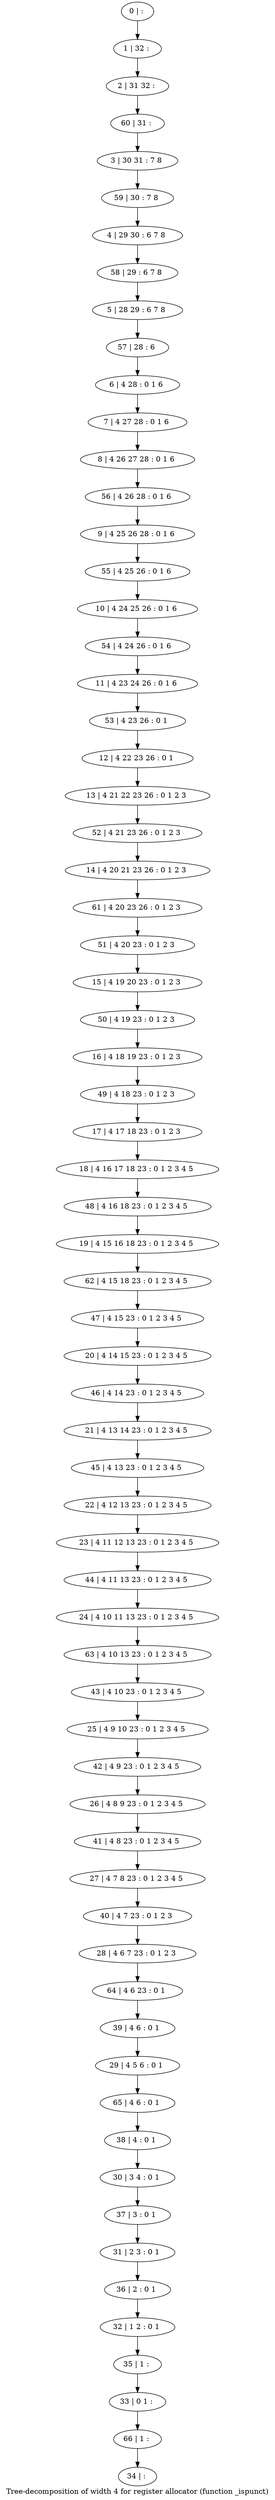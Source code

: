 digraph G {
graph [label="Tree-decomposition of width 4 for register allocator (function _ispunct)"]
0[label="0 | : "];
1[label="1 | 32 : "];
2[label="2 | 31 32 : "];
3[label="3 | 30 31 : 7 8 "];
4[label="4 | 29 30 : 6 7 8 "];
5[label="5 | 28 29 : 6 7 8 "];
6[label="6 | 4 28 : 0 1 6 "];
7[label="7 | 4 27 28 : 0 1 6 "];
8[label="8 | 4 26 27 28 : 0 1 6 "];
9[label="9 | 4 25 26 28 : 0 1 6 "];
10[label="10 | 4 24 25 26 : 0 1 6 "];
11[label="11 | 4 23 24 26 : 0 1 6 "];
12[label="12 | 4 22 23 26 : 0 1 "];
13[label="13 | 4 21 22 23 26 : 0 1 2 3 "];
14[label="14 | 4 20 21 23 26 : 0 1 2 3 "];
15[label="15 | 4 19 20 23 : 0 1 2 3 "];
16[label="16 | 4 18 19 23 : 0 1 2 3 "];
17[label="17 | 4 17 18 23 : 0 1 2 3 "];
18[label="18 | 4 16 17 18 23 : 0 1 2 3 4 5 "];
19[label="19 | 4 15 16 18 23 : 0 1 2 3 4 5 "];
20[label="20 | 4 14 15 23 : 0 1 2 3 4 5 "];
21[label="21 | 4 13 14 23 : 0 1 2 3 4 5 "];
22[label="22 | 4 12 13 23 : 0 1 2 3 4 5 "];
23[label="23 | 4 11 12 13 23 : 0 1 2 3 4 5 "];
24[label="24 | 4 10 11 13 23 : 0 1 2 3 4 5 "];
25[label="25 | 4 9 10 23 : 0 1 2 3 4 5 "];
26[label="26 | 4 8 9 23 : 0 1 2 3 4 5 "];
27[label="27 | 4 7 8 23 : 0 1 2 3 4 5 "];
28[label="28 | 4 6 7 23 : 0 1 2 3 "];
29[label="29 | 4 5 6 : 0 1 "];
30[label="30 | 3 4 : 0 1 "];
31[label="31 | 2 3 : 0 1 "];
32[label="32 | 1 2 : 0 1 "];
33[label="33 | 0 1 : "];
34[label="34 | : "];
35[label="35 | 1 : "];
36[label="36 | 2 : 0 1 "];
37[label="37 | 3 : 0 1 "];
38[label="38 | 4 : 0 1 "];
39[label="39 | 4 6 : 0 1 "];
40[label="40 | 4 7 23 : 0 1 2 3 "];
41[label="41 | 4 8 23 : 0 1 2 3 4 5 "];
42[label="42 | 4 9 23 : 0 1 2 3 4 5 "];
43[label="43 | 4 10 23 : 0 1 2 3 4 5 "];
44[label="44 | 4 11 13 23 : 0 1 2 3 4 5 "];
45[label="45 | 4 13 23 : 0 1 2 3 4 5 "];
46[label="46 | 4 14 23 : 0 1 2 3 4 5 "];
47[label="47 | 4 15 23 : 0 1 2 3 4 5 "];
48[label="48 | 4 16 18 23 : 0 1 2 3 4 5 "];
49[label="49 | 4 18 23 : 0 1 2 3 "];
50[label="50 | 4 19 23 : 0 1 2 3 "];
51[label="51 | 4 20 23 : 0 1 2 3 "];
52[label="52 | 4 21 23 26 : 0 1 2 3 "];
53[label="53 | 4 23 26 : 0 1 "];
54[label="54 | 4 24 26 : 0 1 6 "];
55[label="55 | 4 25 26 : 0 1 6 "];
56[label="56 | 4 26 28 : 0 1 6 "];
57[label="57 | 28 : 6 "];
58[label="58 | 29 : 6 7 8 "];
59[label="59 | 30 : 7 8 "];
60[label="60 | 31 : "];
61[label="61 | 4 20 23 26 : 0 1 2 3 "];
62[label="62 | 4 15 18 23 : 0 1 2 3 4 5 "];
63[label="63 | 4 10 13 23 : 0 1 2 3 4 5 "];
64[label="64 | 4 6 23 : 0 1 "];
65[label="65 | 4 6 : 0 1 "];
66[label="66 | 1 : "];
0->1 ;
1->2 ;
6->7 ;
7->8 ;
12->13 ;
17->18 ;
22->23 ;
35->33 ;
32->35 ;
36->32 ;
31->36 ;
37->31 ;
30->37 ;
38->30 ;
39->29 ;
40->28 ;
27->40 ;
41->27 ;
26->41 ;
42->26 ;
25->42 ;
43->25 ;
44->24 ;
23->44 ;
45->22 ;
21->45 ;
46->21 ;
20->46 ;
47->20 ;
48->19 ;
18->48 ;
49->17 ;
16->49 ;
50->16 ;
15->50 ;
51->15 ;
52->14 ;
13->52 ;
53->12 ;
11->53 ;
54->11 ;
10->54 ;
55->10 ;
9->55 ;
56->9 ;
8->56 ;
57->6 ;
5->57 ;
58->5 ;
4->58 ;
59->4 ;
3->59 ;
60->3 ;
2->60 ;
61->51 ;
14->61 ;
62->47 ;
19->62 ;
63->43 ;
24->63 ;
64->39 ;
28->64 ;
65->38 ;
29->65 ;
66->34 ;
33->66 ;
}
